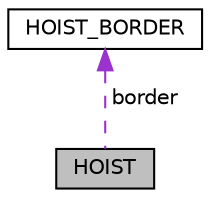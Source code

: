 digraph "HOIST"
{
 // LATEX_PDF_SIZE
  edge [fontname="Helvetica",fontsize="10",labelfontname="Helvetica",labelfontsize="10"];
  node [fontname="Helvetica",fontsize="10",shape=record];
  Node1 [label="HOIST",height=0.2,width=0.4,color="black", fillcolor="grey75", style="filled", fontcolor="black",tooltip=" "];
  Node2 -> Node1 [dir="back",color="darkorchid3",fontsize="10",style="dashed",label=" border" ,fontname="Helvetica"];
  Node2 [label="HOIST_BORDER",height=0.2,width=0.4,color="black", fillcolor="white", style="filled",URL="$struct_h_o_i_s_t___b_o_r_d_e_r.html",tooltip=" "];
}
